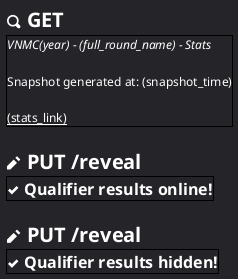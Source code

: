 @startsalt match
	<style>
		saltDiagram {
			BackgroundColor #242429
		}
	</style>
	{
		= <color:#ffffff><&magnifying-glass> GET
		{+
			==== <color:#ffffff>VNMC(year) - (full_round_name) - Stats
			.
			<color:#ffffff>Snapshot generated at: (snapshot_time)
			.
			<color:#ffffff>__(stats_link)__
		}
		.
		= <color:#ffffff><&pencil> PUT /reveal /' toggle ON '/
		{+
			== <color:#ffffff><&check> Qualifier results online!
		}
		.
		= <color:#ffffff><&pencil> PUT /reveal /' toggle OFF '/
		{+
			== <color:#ffffff><&check> Qualifier results hidden!
		}
	}
@endsalt